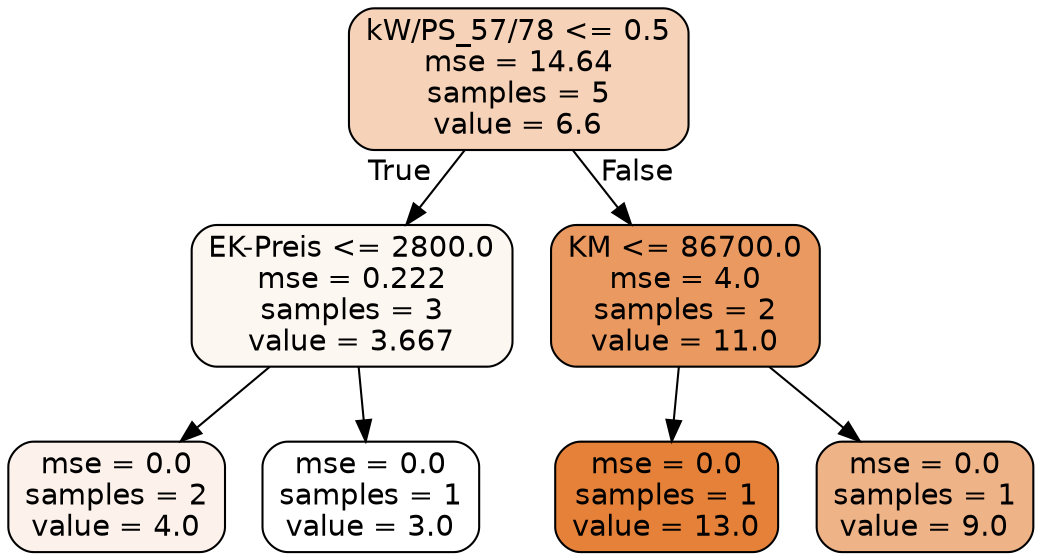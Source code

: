 digraph Tree {
node [shape=box, style="filled, rounded", color="black", fontname=helvetica] ;
edge [fontname=helvetica] ;
0 [label="kW/PS_57/78 <= 0.5\nmse = 14.64\nsamples = 5\nvalue = 6.6", fillcolor="#f6d2b8"] ;
1 [label="EK-Preis <= 2800.0\nmse = 0.222\nsamples = 3\nvalue = 3.667", fillcolor="#fdf7f2"] ;
0 -> 1 [labeldistance=2.5, labelangle=45, headlabel="True"] ;
2 [label="mse = 0.0\nsamples = 2\nvalue = 4.0", fillcolor="#fcf2eb"] ;
1 -> 2 ;
3 [label="mse = 0.0\nsamples = 1\nvalue = 3.0", fillcolor="#ffffff"] ;
1 -> 3 ;
4 [label="KM <= 86700.0\nmse = 4.0\nsamples = 2\nvalue = 11.0", fillcolor="#ea9a61"] ;
0 -> 4 [labeldistance=2.5, labelangle=-45, headlabel="False"] ;
5 [label="mse = 0.0\nsamples = 1\nvalue = 13.0", fillcolor="#e58139"] ;
4 -> 5 ;
6 [label="mse = 0.0\nsamples = 1\nvalue = 9.0", fillcolor="#efb388"] ;
4 -> 6 ;
}